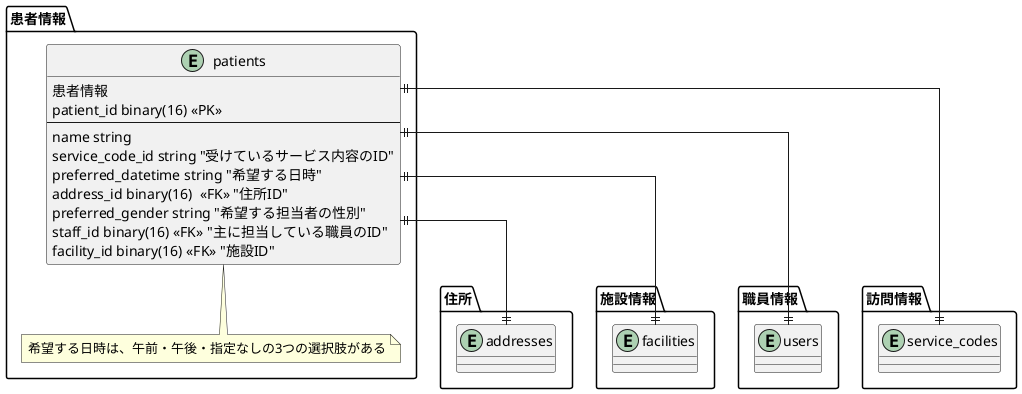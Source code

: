 @startuml entity-relationship-diagram
skinparam linetype ortho

package 患者情報 {
  entity patients {
    患者情報
    patient_id binary(16) <<PK>>
    --
    name string
    service_code_id string "受けているサービス内容のID"
    preferred_datetime string "希望する日時"
    address_id binary(16)  <<FK>> "住所ID"
    preferred_gender string "希望する担当者の性別"
    staff_id binary(16) <<FK>> "主に担当している職員のID"
    facility_id binary(16) <<FK>> "施設ID"
  }
  note bottom of patients
  希望する日時は、午前・午後・指定なしの3つの選択肢がある
  end note
}

package 住所 {
  entity addresses
}

package 施設情報 {
  entity facilities
}

package 職員情報 {
  entity users
}

package 訪問情報 {
  entity service_codes
}

patients ||--|| facilities
patients ||--|| addresses
patients ||--|| service_codes
patients ||--|| users
@enduml